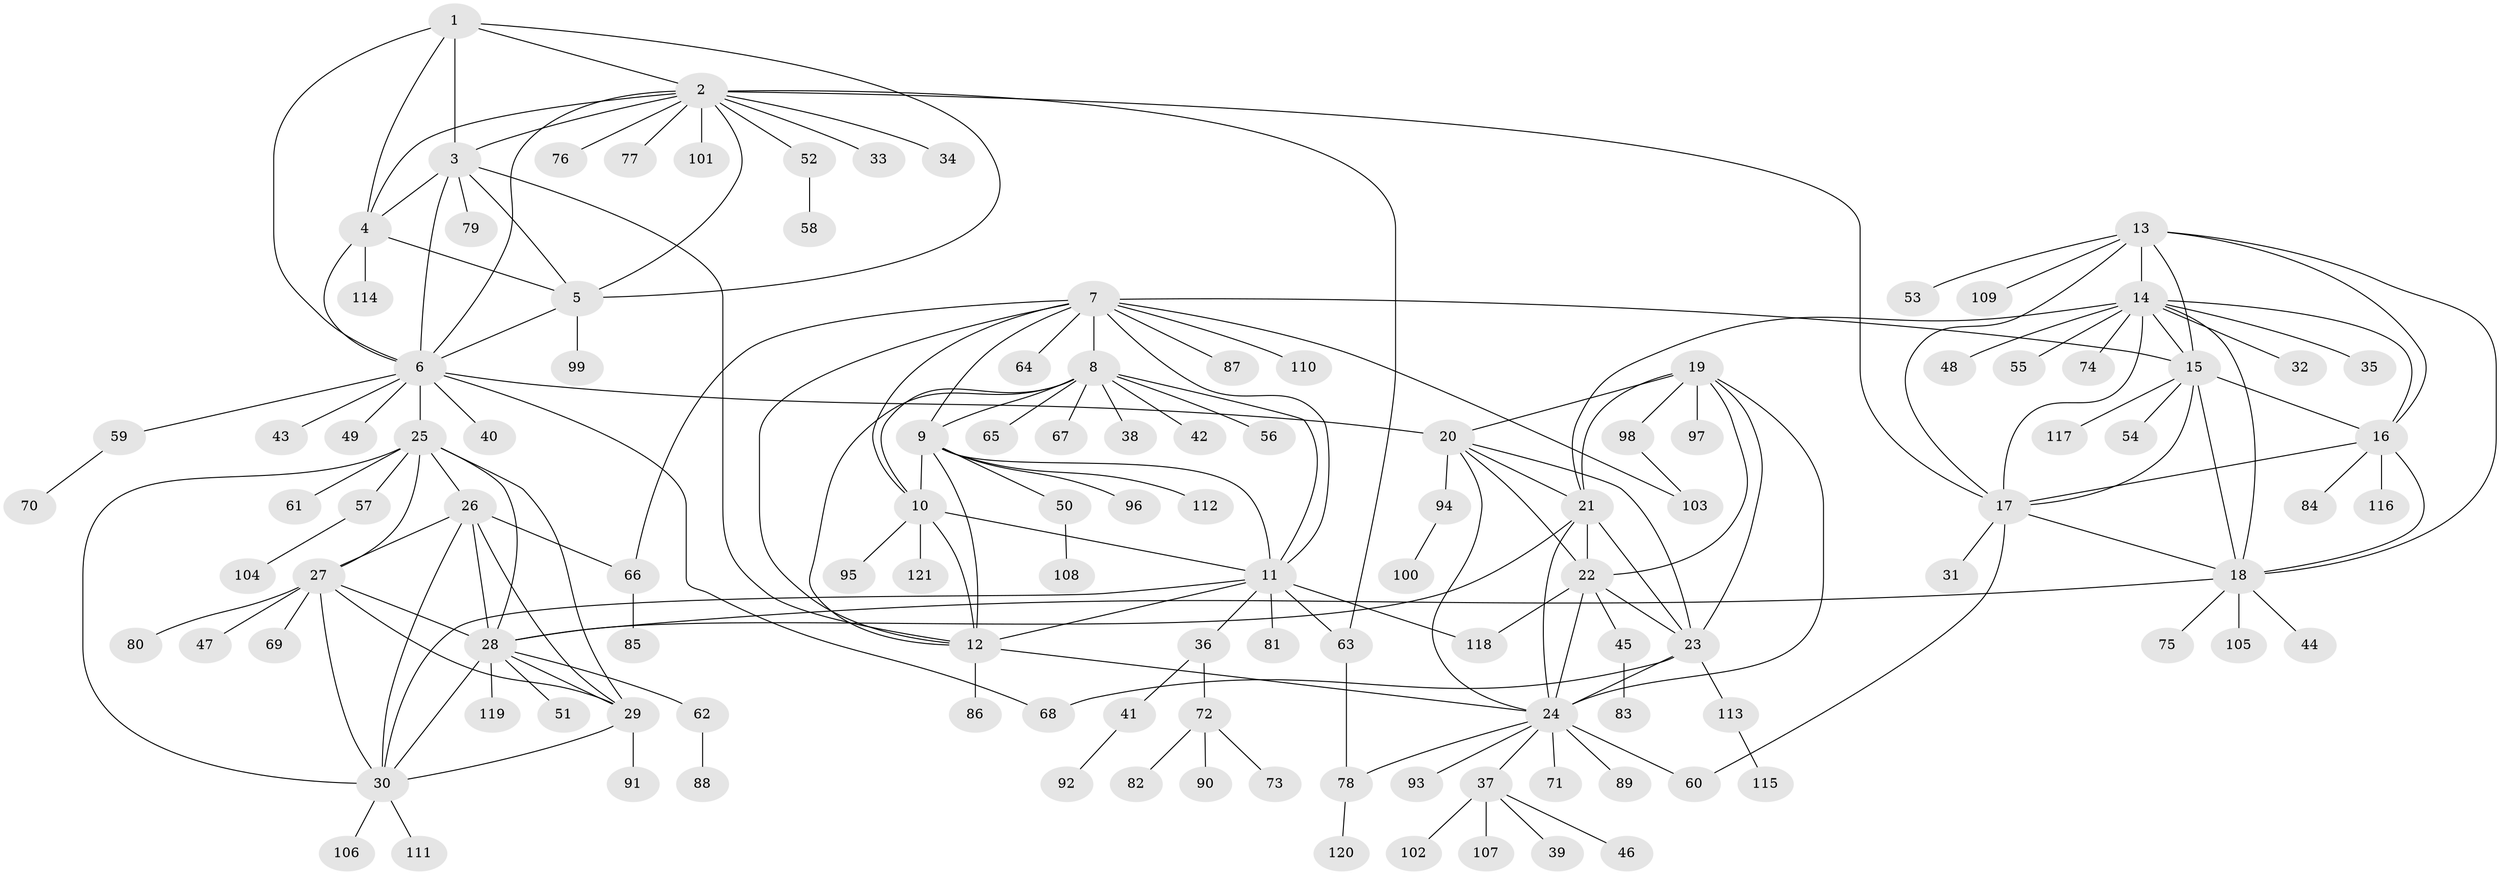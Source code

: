 // Generated by graph-tools (version 1.1) at 2025/11/02/27/25 16:11:33]
// undirected, 121 vertices, 183 edges
graph export_dot {
graph [start="1"]
  node [color=gray90,style=filled];
  1;
  2;
  3;
  4;
  5;
  6;
  7;
  8;
  9;
  10;
  11;
  12;
  13;
  14;
  15;
  16;
  17;
  18;
  19;
  20;
  21;
  22;
  23;
  24;
  25;
  26;
  27;
  28;
  29;
  30;
  31;
  32;
  33;
  34;
  35;
  36;
  37;
  38;
  39;
  40;
  41;
  42;
  43;
  44;
  45;
  46;
  47;
  48;
  49;
  50;
  51;
  52;
  53;
  54;
  55;
  56;
  57;
  58;
  59;
  60;
  61;
  62;
  63;
  64;
  65;
  66;
  67;
  68;
  69;
  70;
  71;
  72;
  73;
  74;
  75;
  76;
  77;
  78;
  79;
  80;
  81;
  82;
  83;
  84;
  85;
  86;
  87;
  88;
  89;
  90;
  91;
  92;
  93;
  94;
  95;
  96;
  97;
  98;
  99;
  100;
  101;
  102;
  103;
  104;
  105;
  106;
  107;
  108;
  109;
  110;
  111;
  112;
  113;
  114;
  115;
  116;
  117;
  118;
  119;
  120;
  121;
  1 -- 2;
  1 -- 3;
  1 -- 4;
  1 -- 5;
  1 -- 6;
  2 -- 3;
  2 -- 4;
  2 -- 5;
  2 -- 6;
  2 -- 17;
  2 -- 33;
  2 -- 34;
  2 -- 52;
  2 -- 63;
  2 -- 76;
  2 -- 77;
  2 -- 101;
  3 -- 4;
  3 -- 5;
  3 -- 6;
  3 -- 12;
  3 -- 79;
  4 -- 5;
  4 -- 6;
  4 -- 114;
  5 -- 6;
  5 -- 99;
  6 -- 20;
  6 -- 25;
  6 -- 40;
  6 -- 43;
  6 -- 49;
  6 -- 59;
  6 -- 68;
  7 -- 8;
  7 -- 9;
  7 -- 10;
  7 -- 11;
  7 -- 12;
  7 -- 15;
  7 -- 64;
  7 -- 66;
  7 -- 87;
  7 -- 103;
  7 -- 110;
  8 -- 9;
  8 -- 10;
  8 -- 11;
  8 -- 12;
  8 -- 38;
  8 -- 42;
  8 -- 56;
  8 -- 65;
  8 -- 67;
  9 -- 10;
  9 -- 11;
  9 -- 12;
  9 -- 50;
  9 -- 96;
  9 -- 112;
  10 -- 11;
  10 -- 12;
  10 -- 95;
  10 -- 121;
  11 -- 12;
  11 -- 30;
  11 -- 36;
  11 -- 63;
  11 -- 81;
  11 -- 118;
  12 -- 24;
  12 -- 86;
  13 -- 14;
  13 -- 15;
  13 -- 16;
  13 -- 17;
  13 -- 18;
  13 -- 53;
  13 -- 109;
  14 -- 15;
  14 -- 16;
  14 -- 17;
  14 -- 18;
  14 -- 21;
  14 -- 32;
  14 -- 35;
  14 -- 48;
  14 -- 55;
  14 -- 74;
  15 -- 16;
  15 -- 17;
  15 -- 18;
  15 -- 54;
  15 -- 117;
  16 -- 17;
  16 -- 18;
  16 -- 84;
  16 -- 116;
  17 -- 18;
  17 -- 31;
  17 -- 60;
  18 -- 28;
  18 -- 44;
  18 -- 75;
  18 -- 105;
  19 -- 20;
  19 -- 21;
  19 -- 22;
  19 -- 23;
  19 -- 24;
  19 -- 97;
  19 -- 98;
  20 -- 21;
  20 -- 22;
  20 -- 23;
  20 -- 24;
  20 -- 94;
  21 -- 22;
  21 -- 23;
  21 -- 24;
  21 -- 28;
  22 -- 23;
  22 -- 24;
  22 -- 45;
  22 -- 118;
  23 -- 24;
  23 -- 68;
  23 -- 113;
  24 -- 37;
  24 -- 60;
  24 -- 71;
  24 -- 78;
  24 -- 89;
  24 -- 93;
  25 -- 26;
  25 -- 27;
  25 -- 28;
  25 -- 29;
  25 -- 30;
  25 -- 57;
  25 -- 61;
  26 -- 27;
  26 -- 28;
  26 -- 29;
  26 -- 30;
  26 -- 66;
  27 -- 28;
  27 -- 29;
  27 -- 30;
  27 -- 47;
  27 -- 69;
  27 -- 80;
  28 -- 29;
  28 -- 30;
  28 -- 51;
  28 -- 62;
  28 -- 119;
  29 -- 30;
  29 -- 91;
  30 -- 106;
  30 -- 111;
  36 -- 41;
  36 -- 72;
  37 -- 39;
  37 -- 46;
  37 -- 102;
  37 -- 107;
  41 -- 92;
  45 -- 83;
  50 -- 108;
  52 -- 58;
  57 -- 104;
  59 -- 70;
  62 -- 88;
  63 -- 78;
  66 -- 85;
  72 -- 73;
  72 -- 82;
  72 -- 90;
  78 -- 120;
  94 -- 100;
  98 -- 103;
  113 -- 115;
}
